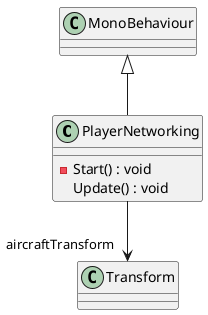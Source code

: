 @startuml
class PlayerNetworking {
    - Start() : void
    Update() : void
}
MonoBehaviour <|-- PlayerNetworking
PlayerNetworking --> "aircraftTransform" Transform
@enduml
